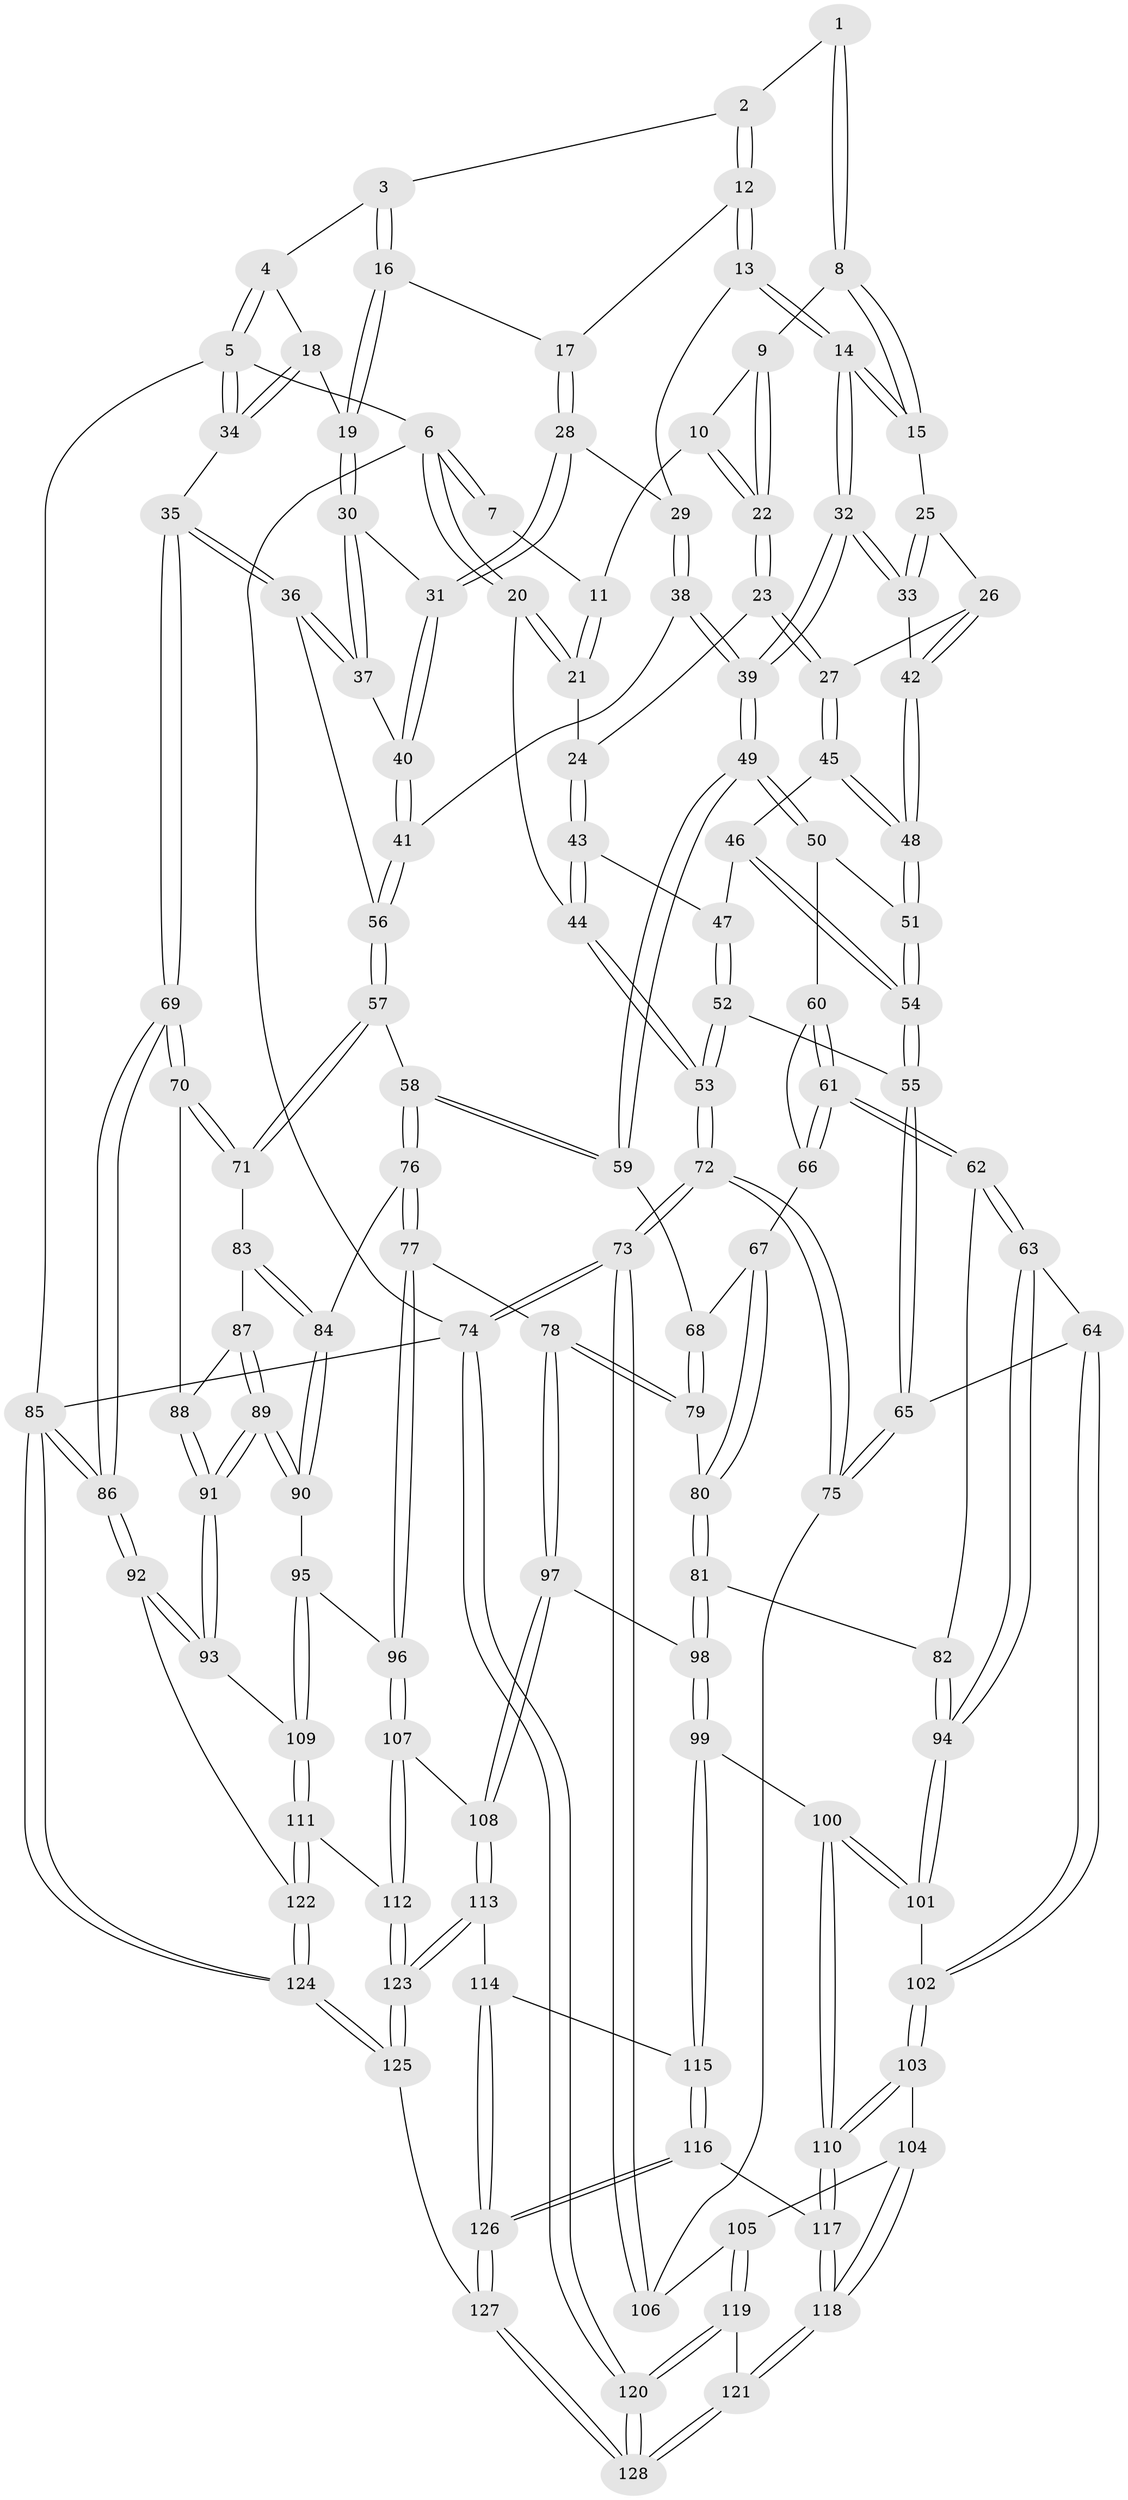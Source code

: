 // Generated by graph-tools (version 1.1) at 2025/50/03/09/25 03:50:59]
// undirected, 128 vertices, 317 edges
graph export_dot {
graph [start="1"]
  node [color=gray90,style=filled];
  1 [pos="+0.45222627347596217+0"];
  2 [pos="+0.6516782664687181+0"];
  3 [pos="+0.742538364034224+0"];
  4 [pos="+0.7870346688829488+0"];
  5 [pos="+1+0"];
  6 [pos="+0+0"];
  7 [pos="+0.24161610299485228+0"];
  8 [pos="+0.4230831236396085+0.10120660014090199"];
  9 [pos="+0.40585691889810155+0.09980041699068375"];
  10 [pos="+0.33729512956101+0.07262416387936992"];
  11 [pos="+0.2240847600377944+0"];
  12 [pos="+0.5703438313175919+0.09245789485783684"];
  13 [pos="+0.5489699283077125+0.12894692793903464"];
  14 [pos="+0.5127933019293939+0.15504826769370084"];
  15 [pos="+0.42961877318058966+0.11047311567178297"];
  16 [pos="+0.7776886553058171+0.09438404579436518"];
  17 [pos="+0.7083436134883526+0.13956866441020274"];
  18 [pos="+0.9647016371538227+0.14780774839496105"];
  19 [pos="+0.8023836815131118+0.1267035842174088"];
  20 [pos="+0+0.16583962305510397"];
  21 [pos="+0.188180724942205+0.05666737795328663"];
  22 [pos="+0.28741278947605264+0.16273068602301263"];
  23 [pos="+0.25574649682900297+0.19202376625017706"];
  24 [pos="+0.21418871388375468+0.17436168243320982"];
  25 [pos="+0.37834557922705836+0.18384431296687903"];
  26 [pos="+0.32284325291777216+0.20974307273093323"];
  27 [pos="+0.27827683879004267+0.21327540249488033"];
  28 [pos="+0.6680804179097947+0.1923617260277031"];
  29 [pos="+0.6618491980723973+0.19633409904836693"];
  30 [pos="+0.8023866491475126+0.16887106208007419"];
  31 [pos="+0.7373129224351302+0.23436704551996165"];
  32 [pos="+0.5060308949887118+0.27650905890623295"];
  33 [pos="+0.4681494853659753+0.27817751552504205"];
  34 [pos="+1+0.27578451383780594"];
  35 [pos="+1+0.3247837284422472"];
  36 [pos="+0.9142509349872253+0.3155173391826071"];
  37 [pos="+0.8473434798624505+0.28560253714579825"];
  38 [pos="+0.625018073852048+0.31224357651425644"];
  39 [pos="+0.5598396883350716+0.3367236511574631"];
  40 [pos="+0.7246472986929063+0.3267218100175485"];
  41 [pos="+0.7241446979462295+0.32713209853491304"];
  42 [pos="+0.442218252909089+0.2849062068037661"];
  43 [pos="+0.10060464955831258+0.26533404457259896"];
  44 [pos="+0+0.251591219869516"];
  45 [pos="+0.2968179389135906+0.3005420640993487"];
  46 [pos="+0.13967961588667918+0.31830774230094716"];
  47 [pos="+0.13811863255989396+0.3165574932255877"];
  48 [pos="+0.3222413834884789+0.3568596974406199"];
  49 [pos="+0.5386876470551072+0.46619035789918234"];
  50 [pos="+0.3190861698457305+0.3924782809542062"];
  51 [pos="+0.3157240129852287+0.3893573228705609"];
  52 [pos="+0.07331155933621203+0.4378765304159962"];
  53 [pos="+0+0.32307490118522775"];
  54 [pos="+0.2091392403685968+0.4352983212841233"];
  55 [pos="+0.17654910367313156+0.49643525595148497"];
  56 [pos="+0.770734363083392+0.46918352947191555"];
  57 [pos="+0.7664614124979202+0.5144491835671856"];
  58 [pos="+0.712006922698443+0.5276430718848811"];
  59 [pos="+0.5392520670950112+0.4685075830221068"];
  60 [pos="+0.3194217680249614+0.39381240868383627"];
  61 [pos="+0.3314116027644622+0.598494987597654"];
  62 [pos="+0.32736439825434904+0.6017712018222331"];
  63 [pos="+0.27255850570323686+0.6220382224127461"];
  64 [pos="+0.22027127302485583+0.6233286811149218"];
  65 [pos="+0.1706786552280282+0.6057716690587089"];
  66 [pos="+0.40921620923152774+0.5629202999325029"];
  67 [pos="+0.43198698157936966+0.5583597505132502"];
  68 [pos="+0.5134185157191787+0.515005225667164"];
  69 [pos="+1+0.45618057076519075"];
  70 [pos="+1+0.5251391723644042"];
  71 [pos="+0.7843245267659772+0.5251397135515485"];
  72 [pos="+0+0.6094519336816849"];
  73 [pos="+0+1"];
  74 [pos="+0+1"];
  75 [pos="+0.0878469831258412+0.6499174124556374"];
  76 [pos="+0.682468529872354+0.6062100311522105"];
  77 [pos="+0.611360819972373+0.6894059435888045"];
  78 [pos="+0.5802141189630505+0.6808669228422186"];
  79 [pos="+0.5527767190663636+0.6587274510314525"];
  80 [pos="+0.4570363470019591+0.6992992560882633"];
  81 [pos="+0.4514670141506298+0.7056571369790287"];
  82 [pos="+0.4114637537478487+0.6884119796170672"];
  83 [pos="+0.7990625659097833+0.6044091473878405"];
  84 [pos="+0.7414515796008979+0.7021030029923241"];
  85 [pos="+1+1"];
  86 [pos="+1+1"];
  87 [pos="+0.8268904820232811+0.6470046122283664"];
  88 [pos="+0.9659812668345404+0.6192847616819556"];
  89 [pos="+0.87426410447016+0.7849546566733926"];
  90 [pos="+0.7401614167212018+0.7277375871282147"];
  91 [pos="+0.8838252766815292+0.794005941150905"];
  92 [pos="+0.9535973274729157+0.8870590574010114"];
  93 [pos="+0.887020298125487+0.8033487180539741"];
  94 [pos="+0.34821790682390175+0.7330939765997921"];
  95 [pos="+0.6950564624071816+0.7436988805996143"];
  96 [pos="+0.6515596006800478+0.7480813747746347"];
  97 [pos="+0.5150948596709035+0.7842223511782712"];
  98 [pos="+0.4481697588021216+0.7695431454673318"];
  99 [pos="+0.4253056199563801+0.789534924724605"];
  100 [pos="+0.37583344115591655+0.7900972781847266"];
  101 [pos="+0.3534800137863447+0.7544882542950245"];
  102 [pos="+0.25665287495721145+0.7621041920022144"];
  103 [pos="+0.25421898186672376+0.8228194763119677"];
  104 [pos="+0.24963179444040587+0.8260890694236327"];
  105 [pos="+0.1587882189902608+0.8513665431694073"];
  106 [pos="+0.10664617797642453+0.7748802254147917"];
  107 [pos="+0.6156068070084116+0.8594790036662396"];
  108 [pos="+0.5882296427264072+0.8687825135355111"];
  109 [pos="+0.7461991596539452+0.8453681350478833"];
  110 [pos="+0.329669962007599+0.835878363703497"];
  111 [pos="+0.6826352407861285+0.8905601765235713"];
  112 [pos="+0.6781806067754524+0.8897864971352195"];
  113 [pos="+0.5724758129056138+0.8865656107469471"];
  114 [pos="+0.5560014575255577+0.8967020322184239"];
  115 [pos="+0.4533593590446045+0.898591913611404"];
  116 [pos="+0.4186541111659933+0.9310939922290176"];
  117 [pos="+0.3552078818546743+0.9252788749061592"];
  118 [pos="+0.2842826802616137+0.9831867911518422"];
  119 [pos="+0.1535653719625924+0.8779689501566775"];
  120 [pos="+0+1"];
  121 [pos="+0.27795129428425613+0.9919601983847968"];
  122 [pos="+0.7346327103959561+0.9433184536512237"];
  123 [pos="+0.639159085320883+1"];
  124 [pos="+0.7418698366871089+1"];
  125 [pos="+0.6627663112151241+1"];
  126 [pos="+0.48977617054347683+1"];
  127 [pos="+0.4948924344455413+1"];
  128 [pos="+0.22198055201805297+1"];
  1 -- 2;
  1 -- 8;
  1 -- 8;
  2 -- 3;
  2 -- 12;
  2 -- 12;
  3 -- 4;
  3 -- 16;
  3 -- 16;
  4 -- 5;
  4 -- 5;
  4 -- 18;
  5 -- 6;
  5 -- 34;
  5 -- 34;
  5 -- 85;
  6 -- 7;
  6 -- 7;
  6 -- 20;
  6 -- 20;
  6 -- 74;
  7 -- 11;
  8 -- 9;
  8 -- 15;
  8 -- 15;
  9 -- 10;
  9 -- 22;
  9 -- 22;
  10 -- 11;
  10 -- 22;
  10 -- 22;
  11 -- 21;
  11 -- 21;
  12 -- 13;
  12 -- 13;
  12 -- 17;
  13 -- 14;
  13 -- 14;
  13 -- 29;
  14 -- 15;
  14 -- 15;
  14 -- 32;
  14 -- 32;
  15 -- 25;
  16 -- 17;
  16 -- 19;
  16 -- 19;
  17 -- 28;
  17 -- 28;
  18 -- 19;
  18 -- 34;
  18 -- 34;
  19 -- 30;
  19 -- 30;
  20 -- 21;
  20 -- 21;
  20 -- 44;
  21 -- 24;
  22 -- 23;
  22 -- 23;
  23 -- 24;
  23 -- 27;
  23 -- 27;
  24 -- 43;
  24 -- 43;
  25 -- 26;
  25 -- 33;
  25 -- 33;
  26 -- 27;
  26 -- 42;
  26 -- 42;
  27 -- 45;
  27 -- 45;
  28 -- 29;
  28 -- 31;
  28 -- 31;
  29 -- 38;
  29 -- 38;
  30 -- 31;
  30 -- 37;
  30 -- 37;
  31 -- 40;
  31 -- 40;
  32 -- 33;
  32 -- 33;
  32 -- 39;
  32 -- 39;
  33 -- 42;
  34 -- 35;
  35 -- 36;
  35 -- 36;
  35 -- 69;
  35 -- 69;
  36 -- 37;
  36 -- 37;
  36 -- 56;
  37 -- 40;
  38 -- 39;
  38 -- 39;
  38 -- 41;
  39 -- 49;
  39 -- 49;
  40 -- 41;
  40 -- 41;
  41 -- 56;
  41 -- 56;
  42 -- 48;
  42 -- 48;
  43 -- 44;
  43 -- 44;
  43 -- 47;
  44 -- 53;
  44 -- 53;
  45 -- 46;
  45 -- 48;
  45 -- 48;
  46 -- 47;
  46 -- 54;
  46 -- 54;
  47 -- 52;
  47 -- 52;
  48 -- 51;
  48 -- 51;
  49 -- 50;
  49 -- 50;
  49 -- 59;
  49 -- 59;
  50 -- 51;
  50 -- 60;
  51 -- 54;
  51 -- 54;
  52 -- 53;
  52 -- 53;
  52 -- 55;
  53 -- 72;
  53 -- 72;
  54 -- 55;
  54 -- 55;
  55 -- 65;
  55 -- 65;
  56 -- 57;
  56 -- 57;
  57 -- 58;
  57 -- 71;
  57 -- 71;
  58 -- 59;
  58 -- 59;
  58 -- 76;
  58 -- 76;
  59 -- 68;
  60 -- 61;
  60 -- 61;
  60 -- 66;
  61 -- 62;
  61 -- 62;
  61 -- 66;
  61 -- 66;
  62 -- 63;
  62 -- 63;
  62 -- 82;
  63 -- 64;
  63 -- 94;
  63 -- 94;
  64 -- 65;
  64 -- 102;
  64 -- 102;
  65 -- 75;
  65 -- 75;
  66 -- 67;
  67 -- 68;
  67 -- 80;
  67 -- 80;
  68 -- 79;
  68 -- 79;
  69 -- 70;
  69 -- 70;
  69 -- 86;
  69 -- 86;
  70 -- 71;
  70 -- 71;
  70 -- 88;
  71 -- 83;
  72 -- 73;
  72 -- 73;
  72 -- 75;
  72 -- 75;
  73 -- 74;
  73 -- 74;
  73 -- 106;
  73 -- 106;
  74 -- 120;
  74 -- 120;
  74 -- 85;
  75 -- 106;
  76 -- 77;
  76 -- 77;
  76 -- 84;
  77 -- 78;
  77 -- 96;
  77 -- 96;
  78 -- 79;
  78 -- 79;
  78 -- 97;
  78 -- 97;
  79 -- 80;
  80 -- 81;
  80 -- 81;
  81 -- 82;
  81 -- 98;
  81 -- 98;
  82 -- 94;
  82 -- 94;
  83 -- 84;
  83 -- 84;
  83 -- 87;
  84 -- 90;
  84 -- 90;
  85 -- 86;
  85 -- 86;
  85 -- 124;
  85 -- 124;
  86 -- 92;
  86 -- 92;
  87 -- 88;
  87 -- 89;
  87 -- 89;
  88 -- 91;
  88 -- 91;
  89 -- 90;
  89 -- 90;
  89 -- 91;
  89 -- 91;
  90 -- 95;
  91 -- 93;
  91 -- 93;
  92 -- 93;
  92 -- 93;
  92 -- 122;
  93 -- 109;
  94 -- 101;
  94 -- 101;
  95 -- 96;
  95 -- 109;
  95 -- 109;
  96 -- 107;
  96 -- 107;
  97 -- 98;
  97 -- 108;
  97 -- 108;
  98 -- 99;
  98 -- 99;
  99 -- 100;
  99 -- 115;
  99 -- 115;
  100 -- 101;
  100 -- 101;
  100 -- 110;
  100 -- 110;
  101 -- 102;
  102 -- 103;
  102 -- 103;
  103 -- 104;
  103 -- 110;
  103 -- 110;
  104 -- 105;
  104 -- 118;
  104 -- 118;
  105 -- 106;
  105 -- 119;
  105 -- 119;
  107 -- 108;
  107 -- 112;
  107 -- 112;
  108 -- 113;
  108 -- 113;
  109 -- 111;
  109 -- 111;
  110 -- 117;
  110 -- 117;
  111 -- 112;
  111 -- 122;
  111 -- 122;
  112 -- 123;
  112 -- 123;
  113 -- 114;
  113 -- 123;
  113 -- 123;
  114 -- 115;
  114 -- 126;
  114 -- 126;
  115 -- 116;
  115 -- 116;
  116 -- 117;
  116 -- 126;
  116 -- 126;
  117 -- 118;
  117 -- 118;
  118 -- 121;
  118 -- 121;
  119 -- 120;
  119 -- 120;
  119 -- 121;
  120 -- 128;
  120 -- 128;
  121 -- 128;
  121 -- 128;
  122 -- 124;
  122 -- 124;
  123 -- 125;
  123 -- 125;
  124 -- 125;
  124 -- 125;
  125 -- 127;
  126 -- 127;
  126 -- 127;
  127 -- 128;
  127 -- 128;
}
